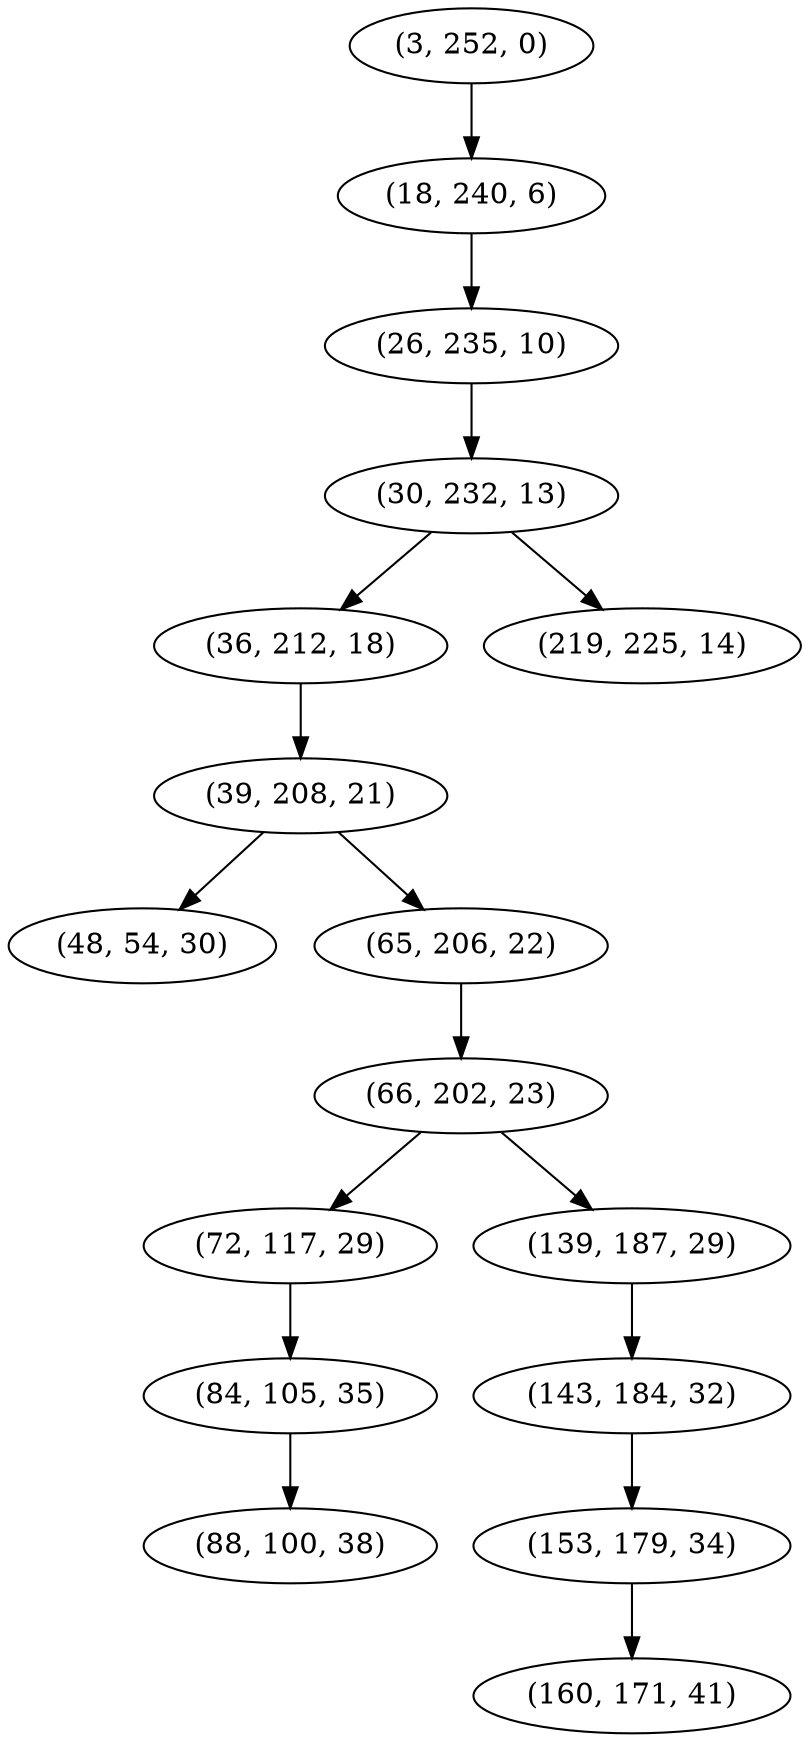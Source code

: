 digraph tree {
    "(3, 252, 0)";
    "(18, 240, 6)";
    "(26, 235, 10)";
    "(30, 232, 13)";
    "(36, 212, 18)";
    "(39, 208, 21)";
    "(48, 54, 30)";
    "(65, 206, 22)";
    "(66, 202, 23)";
    "(72, 117, 29)";
    "(84, 105, 35)";
    "(88, 100, 38)";
    "(139, 187, 29)";
    "(143, 184, 32)";
    "(153, 179, 34)";
    "(160, 171, 41)";
    "(219, 225, 14)";
    "(3, 252, 0)" -> "(18, 240, 6)";
    "(18, 240, 6)" -> "(26, 235, 10)";
    "(26, 235, 10)" -> "(30, 232, 13)";
    "(30, 232, 13)" -> "(36, 212, 18)";
    "(30, 232, 13)" -> "(219, 225, 14)";
    "(36, 212, 18)" -> "(39, 208, 21)";
    "(39, 208, 21)" -> "(48, 54, 30)";
    "(39, 208, 21)" -> "(65, 206, 22)";
    "(65, 206, 22)" -> "(66, 202, 23)";
    "(66, 202, 23)" -> "(72, 117, 29)";
    "(66, 202, 23)" -> "(139, 187, 29)";
    "(72, 117, 29)" -> "(84, 105, 35)";
    "(84, 105, 35)" -> "(88, 100, 38)";
    "(139, 187, 29)" -> "(143, 184, 32)";
    "(143, 184, 32)" -> "(153, 179, 34)";
    "(153, 179, 34)" -> "(160, 171, 41)";
}

